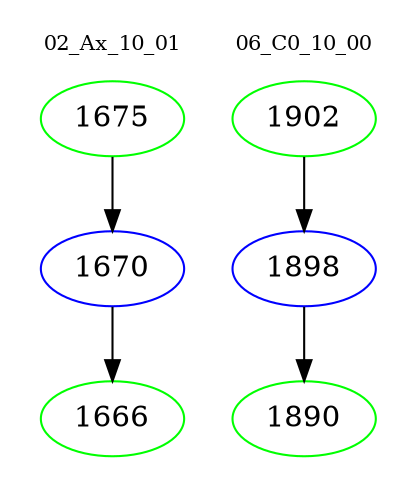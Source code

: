 digraph{
subgraph cluster_0 {
color = white
label = "02_Ax_10_01";
fontsize=10;
T0_1675 [label="1675", color="green"]
T0_1675 -> T0_1670 [color="black"]
T0_1670 [label="1670", color="blue"]
T0_1670 -> T0_1666 [color="black"]
T0_1666 [label="1666", color="green"]
}
subgraph cluster_1 {
color = white
label = "06_C0_10_00";
fontsize=10;
T1_1902 [label="1902", color="green"]
T1_1902 -> T1_1898 [color="black"]
T1_1898 [label="1898", color="blue"]
T1_1898 -> T1_1890 [color="black"]
T1_1890 [label="1890", color="green"]
}
}
